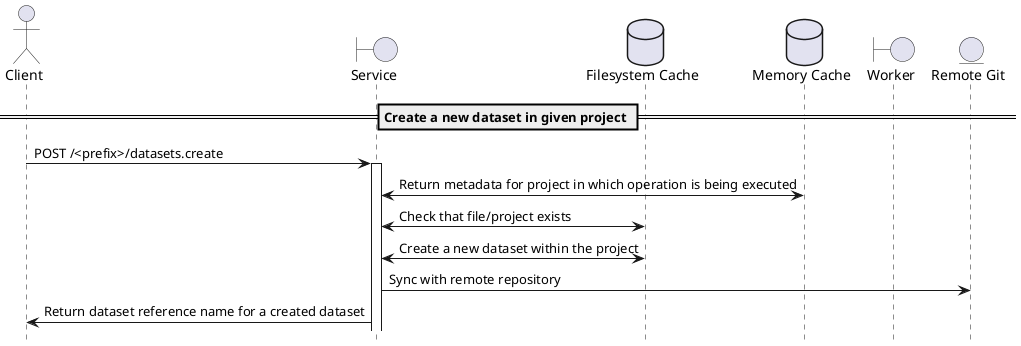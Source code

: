     @startuml
    hide footbox
    skinparam shadowing false

    actor Client
    boundary Service
    database "Filesystem Cache" as Filesystem
    database "Memory Cache" as Cache
    boundary Worker
    entity "Remote Git" as Git

    == Create a new dataset in given project ==
    Client->Service: POST /<prefix>/datasets.create
    activate Service
    Service<->Cache: Return metadata for project in which operation is being executed
    Service<->Filesystem: Check that file/project exists
    Service<->Filesystem: Create a new dataset within the project
    Service->Git: Sync with remote repository
    Service->Client: Return dataset reference name for a created dataset

    @enduml
